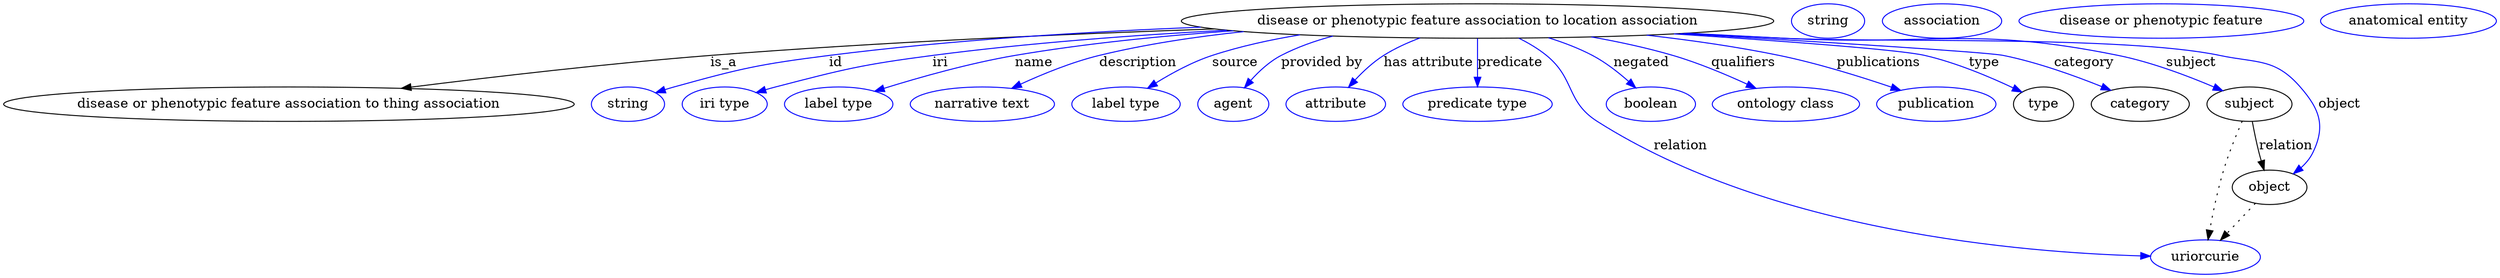 digraph {
	graph [bb="0,0,2073,283"];
	node [label="\N"];
	"disease or phenotypic feature association to location association"	 [height=0.5,
		label="disease or phenotypic feature association to location association",
		pos="1228.8,265",
		width=6.5897];
	"disease or phenotypic feature association to thing association"	 [height=0.5,
		pos="226.83,178",
		width=6.3008];
	"disease or phenotypic feature association to location association" -> "disease or phenotypic feature association to thing association"	 [label=is_a,
		lp="585.83,221.5",
		pos="e,322.18,194.35 1010.4,257.93 883.15,252.57 719.65,243.57 574.83,229 493.04,220.77 401.03,207.09 332.17,195.97"];
	id	 [color=blue,
		height=0.5,
		label=string,
		pos="501.83,178",
		width=0.84854];
	"disease or phenotypic feature association to location association" -> id	 [color=blue,
		label=id,
		lp="684.33,221.5",
		pos="e,525.65,189.59 1027.6,255.43 898.83,248.61 744.11,238.92 678.83,229 616.91,219.59 601.09,216.27 541.83,196 539.58,195.23 537.28,\
194.38 534.99,193.48",
		style=solid];
	iri	 [color=blue,
		height=0.5,
		label="iri type",
		pos="586.83,178",
		width=1.011];
	"disease or phenotypic feature association to location association" -> iri	 [color=blue,
		label=iri,
		lp="776.33,221.5",
		pos="e,614.83,189.66 1024.1,255.89 944.4,250.53 852.52,242.12 769.83,229 707.97,219.19 692.58,214.79 632.83,196 630.07,195.13 627.24,\
194.18 624.4,193.18",
		style=solid];
	name	 [color=blue,
		height=0.5,
		label="label type",
		pos="686.83,178",
		width=1.2638];
	"disease or phenotypic feature association to location association" -> name	 [color=blue,
		label=name,
		lp="859.33,221.5",
		pos="e,719.03,190.83 1032.3,254.88 971.44,249.54 904.5,241.4 843.83,229 803.93,220.84 759.94,206.02 728.7,194.46",
		style=solid];
	description	 [color=blue,
		height=0.5,
		label="narrative text",
		pos="807.83,178",
		width=1.6068];
	"disease or phenotypic feature association to location association" -> description	 [color=blue,
		label=description,
		lp="950.33,221.5",
		pos="e,835.91,193.76 1073.6,251.39 1012,245.06 949.03,237.13 919.83,229 893.83,221.76 866.22,209.25 844.92,198.43",
		style=solid];
	source	 [color=blue,
		height=0.5,
		label="label type",
		pos="928.83,178",
		width=1.2638];
	"disease or phenotypic feature association to location association" -> source	 [color=blue,
		label=source,
		lp="1031.8,221.5",
		pos="e,950.4,194.06 1093.2,250.22 1066.4,245.1 1038.9,238.23 1013.8,229 994.53,221.88 974.72,210.29 959.08,199.96",
		style=solid];
	"provided by"	 [color=blue,
		height=0.5,
		label=agent,
		pos="1021.8,178",
		width=0.83048];
	"disease or phenotypic feature association to location association" -> "provided by"	 [color=blue,
		label="provided by",
		lp="1105.8,221.5",
		pos="e,1034.3,194.69 1122.2,248.82 1105.1,243.88 1088,237.42 1072.8,229 1060.9,222.36 1049.8,212.09 1041.1,202.49",
		style=solid];
	"has attribute"	 [color=blue,
		height=0.5,
		label=attribute,
		pos="1109.8,178",
		width=1.1193];
	"disease or phenotypic feature association to location association" -> "has attribute"	 [color=blue,
		label="has attribute",
		lp="1191.3,221.5",
		pos="e,1123.3,195.06 1187.6,247.13 1177.4,241.92 1166.9,235.79 1157.8,229 1147.7,221.45 1138,211.65 1129.9,202.67",
		style=solid];
	predicate	 [color=blue,
		height=0.5,
		label="predicate type",
		pos="1228.8,178",
		width=1.679];
	"disease or phenotypic feature association to location association" -> predicate	 [color=blue,
		label=predicate,
		lp="1253.8,221.5",
		pos="e,1228.8,196 1228.8,246.97 1228.8,235.19 1228.8,219.56 1228.8,206.16",
		style=solid];
	relation	 [color=blue,
		height=0.5,
		label=uriorcurie,
		pos="1866.8,18",
		width=1.2638];
	"disease or phenotypic feature association to location association" -> relation	 [color=blue,
		label=relation,
		lp="1410.8,134.5",
		pos="e,1821.6,20.411 1259.6,247.03 1267.5,241.71 1275.8,235.54 1282.8,229 1311.1,202.59 1303.7,181.47 1335.8,160 1487.8,58.588 1709.4,\
29.441 1811.5,21.189",
		style=solid];
	negated	 [color=blue,
		height=0.5,
		label=boolean,
		pos="1382.8,178",
		width=1.0652];
	"disease or phenotypic feature association to location association" -> negated	 [color=blue,
		label=negated,
		lp="1371.3,221.5",
		pos="e,1368.9,195.12 1291.8,247.63 1305.2,242.63 1318.9,236.45 1330.8,229 1342.2,221.89 1353.1,211.9 1362,202.64",
		style=solid];
	qualifiers	 [color=blue,
		height=0.5,
		label="ontology class",
		pos="1500.8,178",
		width=1.7151];
	"disease or phenotypic feature association to location association" -> qualifiers	 [color=blue,
		label=qualifiers,
		lp="1458.8,221.5",
		pos="e,1472.5,194.25 1325.5,248.52 1349.1,243.34 1374.1,236.86 1396.8,229 1419.8,221.04 1444.3,209.23 1463.7,198.98",
		style=solid];
	publications	 [color=blue,
		height=0.5,
		label=publication,
		pos="1630.8,178",
		width=1.3902];
	"disease or phenotypic feature association to location association" -> publications	 [color=blue,
		label=publications,
		lp="1570.3,221.5",
		pos="e,1598.4,191.82 1371.9,250.61 1410.2,245.29 1451.3,238.23 1488.8,229 1523.3,220.52 1561.1,206.73 1589,195.62",
		style=solid];
	type	 [height=0.5,
		pos="1725.8,178",
		width=0.75];
	"disease or phenotypic feature association to location association" -> type	 [color=blue,
		label=type,
		lp="1663.8,221.5",
		pos="e,1704.8,189.67 1390.6,251.81 1483.7,243.83 1586.3,234.23 1607.8,229 1639.1,221.4 1672.6,206.19 1695.8,194.35",
		style=solid];
	category	 [height=0.5,
		pos="1811.8,178",
		width=1.1374];
	"disease or phenotypic feature association to location association" -> category	 [color=blue,
		label=category,
		lp="1752.3,221.5",
		pos="e,1784.2,191.37 1400,252.49 1521.6,243.41 1665.9,232.18 1679.8,229 1713,221.45 1748.8,207.16 1774.8,195.63",
		style=solid];
	subject	 [height=0.5,
		pos="1906.8,178",
		width=0.99297];
	"disease or phenotypic feature association to location association" -> subject	 [color=blue,
		label=subject,
		lp="1845.3,221.5",
		pos="e,1881.4,191.09 1397.5,252.34 1423.4,250.49 1449.8,248.65 1474.8,247 1610.3,238.05 1647.3,258.69 1779.8,229 1812.3,221.72 1847.3,\
207.14 1872.3,195.42",
		style=solid];
	object	 [height=0.5,
		pos="1926.8,91",
		width=0.9027];
	"disease or phenotypic feature association to location association" -> object	 [color=blue,
		label=object,
		lp="1986.8,178",
		pos="e,1947,105.27 1395.5,252.18 1422,250.32 1449.2,248.52 1474.8,247 1562.3,241.8 1783.1,247.45 1868.8,229 1907.6,220.65 1926.1,226.22 \
1951.8,196 1972,172.3 1975.9,155.68 1963.8,127 1961.6,121.74 1958.2,116.86 1954.3,112.51",
		style=solid];
	association_type	 [color=blue,
		height=0.5,
		label=string,
		pos="1514.8,265",
		width=0.84854];
	association_category	 [color=blue,
		height=0.5,
		label=association,
		pos="1613.8,265",
		width=1.3902];
	subject -> relation	 [pos="e,1870.1,36.239 1900.9,159.97 1896.4,146.12 1890.3,126.47 1885.8,109 1880.5,88.088 1875.5,64.188 1872,46.13",
		style=dotted];
	subject -> object	 [label=relation,
		lp="1938.8,134.5",
		pos="e,1922.7,109 1911,159.97 1913.7,148.08 1917.3,132.25 1920.4,118.76"];
	"disease or phenotypic feature association to thing association_subject"	 [color=blue,
		height=0.5,
		label="disease or phenotypic feature",
		pos="1795.8,265",
		width=3.1775];
	object -> relation	 [pos="e,1881,35.261 1913.2,74.435 1905.6,65.207 1896,53.528 1887.5,43.191",
		style=dotted];
	"disease or phenotypic feature association to location association_object"	 [color=blue,
		height=0.5,
		label="anatomical entity",
		pos="2000.8,265",
		width=2.004];
}
